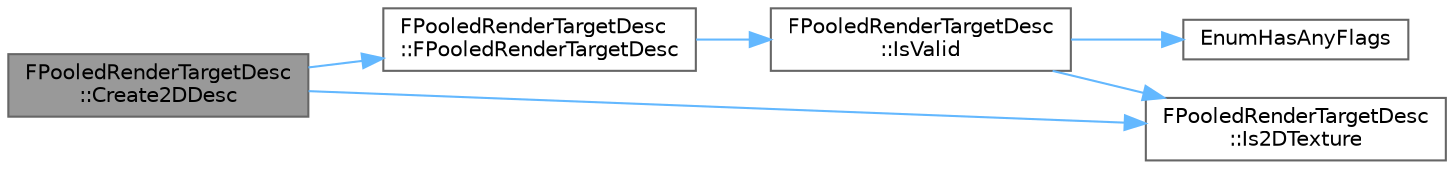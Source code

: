 digraph "FPooledRenderTargetDesc::Create2DDesc"
{
 // INTERACTIVE_SVG=YES
 // LATEX_PDF_SIZE
  bgcolor="transparent";
  edge [fontname=Helvetica,fontsize=10,labelfontname=Helvetica,labelfontsize=10];
  node [fontname=Helvetica,fontsize=10,shape=box,height=0.2,width=0.4];
  rankdir="LR";
  Node1 [id="Node000001",label="FPooledRenderTargetDesc\l::Create2DDesc",height=0.2,width=0.4,color="gray40", fillcolor="grey60", style="filled", fontcolor="black",tooltip="Factory function to create 2D texture description."];
  Node1 -> Node2 [id="edge1_Node000001_Node000002",color="steelblue1",style="solid",tooltip=" "];
  Node2 [id="Node000002",label="FPooledRenderTargetDesc\l::FPooledRenderTargetDesc",height=0.2,width=0.4,color="grey40", fillcolor="white", style="filled",URL="$df/dc6/structFPooledRenderTargetDesc.html#ad6e233ee21c3a3103d941ee92cf7f945",tooltip="Default constructor, use one of the factory functions below to make a valid description."];
  Node2 -> Node3 [id="edge2_Node000002_Node000003",color="steelblue1",style="solid",tooltip=" "];
  Node3 [id="Node000003",label="FPooledRenderTargetDesc\l::IsValid",height=0.2,width=0.4,color="grey40", fillcolor="white", style="filled",URL="$df/dc6/structFPooledRenderTargetDesc.html#a10c2f4fafb449e658d5c560ff77eedbc",tooltip=" "];
  Node3 -> Node4 [id="edge3_Node000003_Node000004",color="steelblue1",style="solid",tooltip=" "];
  Node4 [id="Node000004",label="EnumHasAnyFlags",height=0.2,width=0.4,color="grey40", fillcolor="white", style="filled",URL="$d8/de7/EnumClassFlags_8h.html#a584482cc5c314e3e8ea8d24c7adf9f6e",tooltip=" "];
  Node3 -> Node5 [id="edge4_Node000003_Node000005",color="steelblue1",style="solid",tooltip=" "];
  Node5 [id="Node000005",label="FPooledRenderTargetDesc\l::Is2DTexture",height=0.2,width=0.4,color="grey40", fillcolor="white", style="filled",URL="$df/dc6/structFPooledRenderTargetDesc.html#ace5d79f6421ab8ae527c80d66ceb5894",tooltip=" "];
  Node1 -> Node5 [id="edge5_Node000001_Node000005",color="steelblue1",style="solid",tooltip=" "];
}
